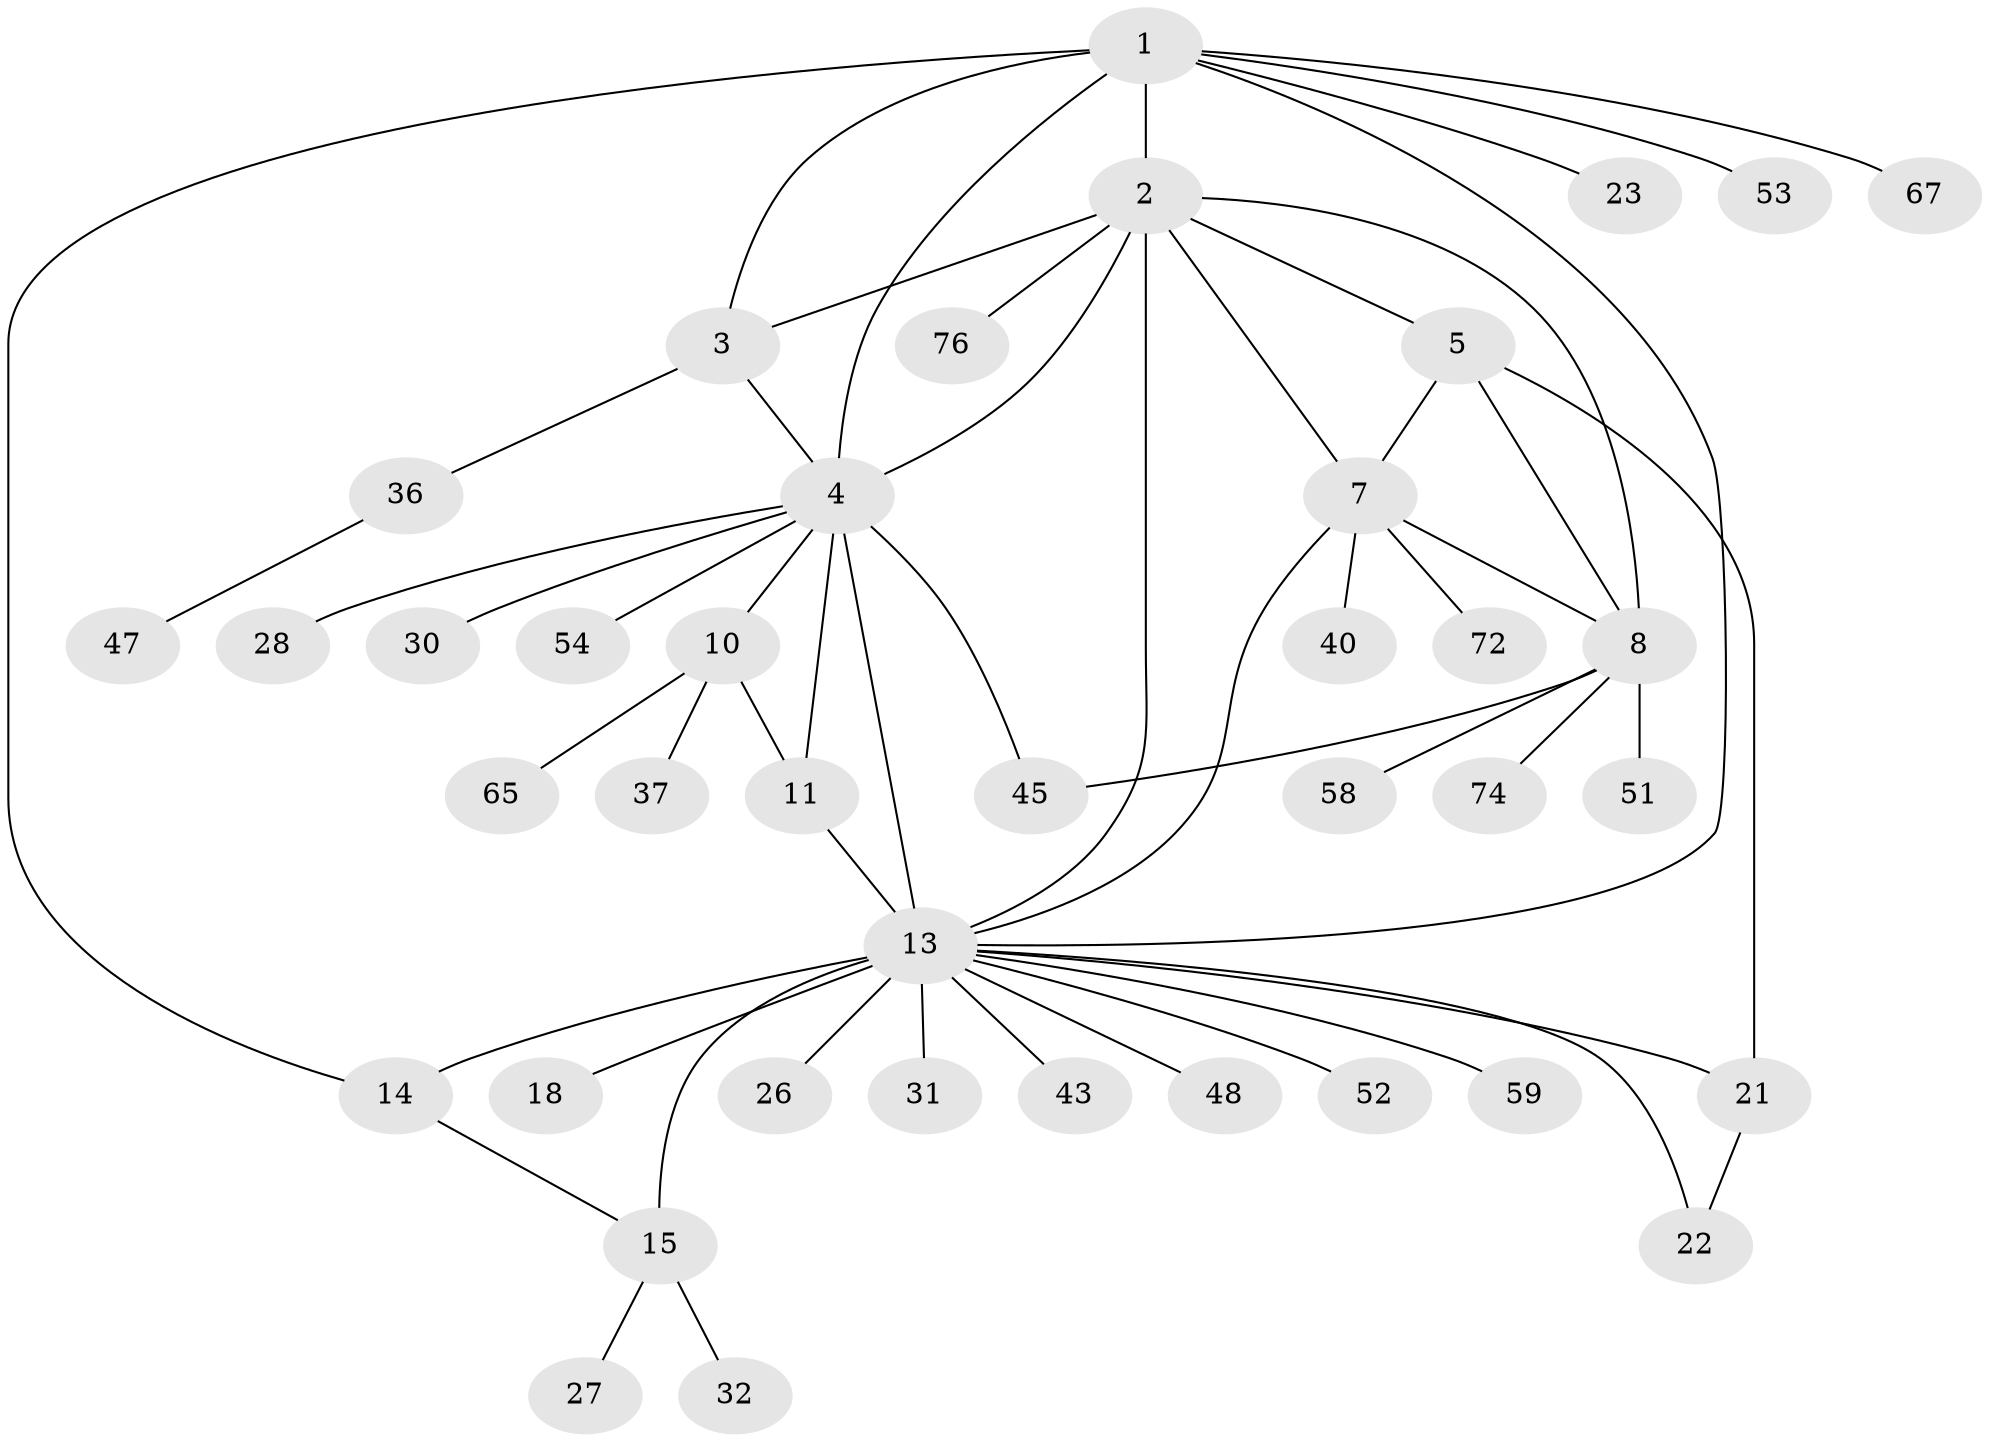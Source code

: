 // original degree distribution, {9: 0.025, 6: 0.05, 4: 0.05, 10: 0.0125, 7: 0.05, 8: 0.025, 5: 0.0375, 3: 0.0625, 1: 0.5, 2: 0.1875}
// Generated by graph-tools (version 1.1) at 2025/15/03/09/25 04:15:47]
// undirected, 40 vertices, 55 edges
graph export_dot {
graph [start="1"]
  node [color=gray90,style=filled];
  1;
  2 [super="+6"];
  3;
  4 [super="+42+50+78+9+35"];
  5;
  7;
  8;
  10;
  11 [super="+12+61+71"];
  13 [super="+33+17+75+39+16"];
  14;
  15;
  18;
  21 [super="+60+73"];
  22 [super="+56+25"];
  23;
  26;
  27 [super="+79"];
  28 [super="+80"];
  30;
  31;
  32 [super="+38"];
  36;
  37 [super="+77+41"];
  40;
  43;
  45;
  47;
  48;
  51;
  52;
  53;
  54 [super="+66+62"];
  58;
  59;
  65;
  67;
  72;
  74;
  76;
  1 -- 2 [weight=2];
  1 -- 3;
  1 -- 4;
  1 -- 14;
  1 -- 23;
  1 -- 53;
  1 -- 67;
  1 -- 13;
  2 -- 3;
  2 -- 4 [weight=2];
  2 -- 76;
  2 -- 13 [weight=2];
  2 -- 5;
  2 -- 7;
  2 -- 8;
  3 -- 4;
  3 -- 36;
  4 -- 28;
  4 -- 30;
  4 -- 54;
  4 -- 10;
  4 -- 11 [weight=2];
  4 -- 45;
  4 -- 13;
  5 -- 7;
  5 -- 8;
  5 -- 21;
  7 -- 8;
  7 -- 40;
  7 -- 72;
  7 -- 13;
  8 -- 45;
  8 -- 51;
  8 -- 58;
  8 -- 74;
  10 -- 11 [weight=2];
  10 -- 37;
  10 -- 65;
  11 -- 13 [weight=2];
  13 -- 14 [weight=2];
  13 -- 15 [weight=2];
  13 -- 48;
  13 -- 43;
  13 -- 18 [weight=3];
  13 -- 52;
  13 -- 26;
  13 -- 31;
  13 -- 21;
  13 -- 59;
  13 -- 22;
  14 -- 15;
  15 -- 27;
  15 -- 32;
  21 -- 22;
  36 -- 47;
}

